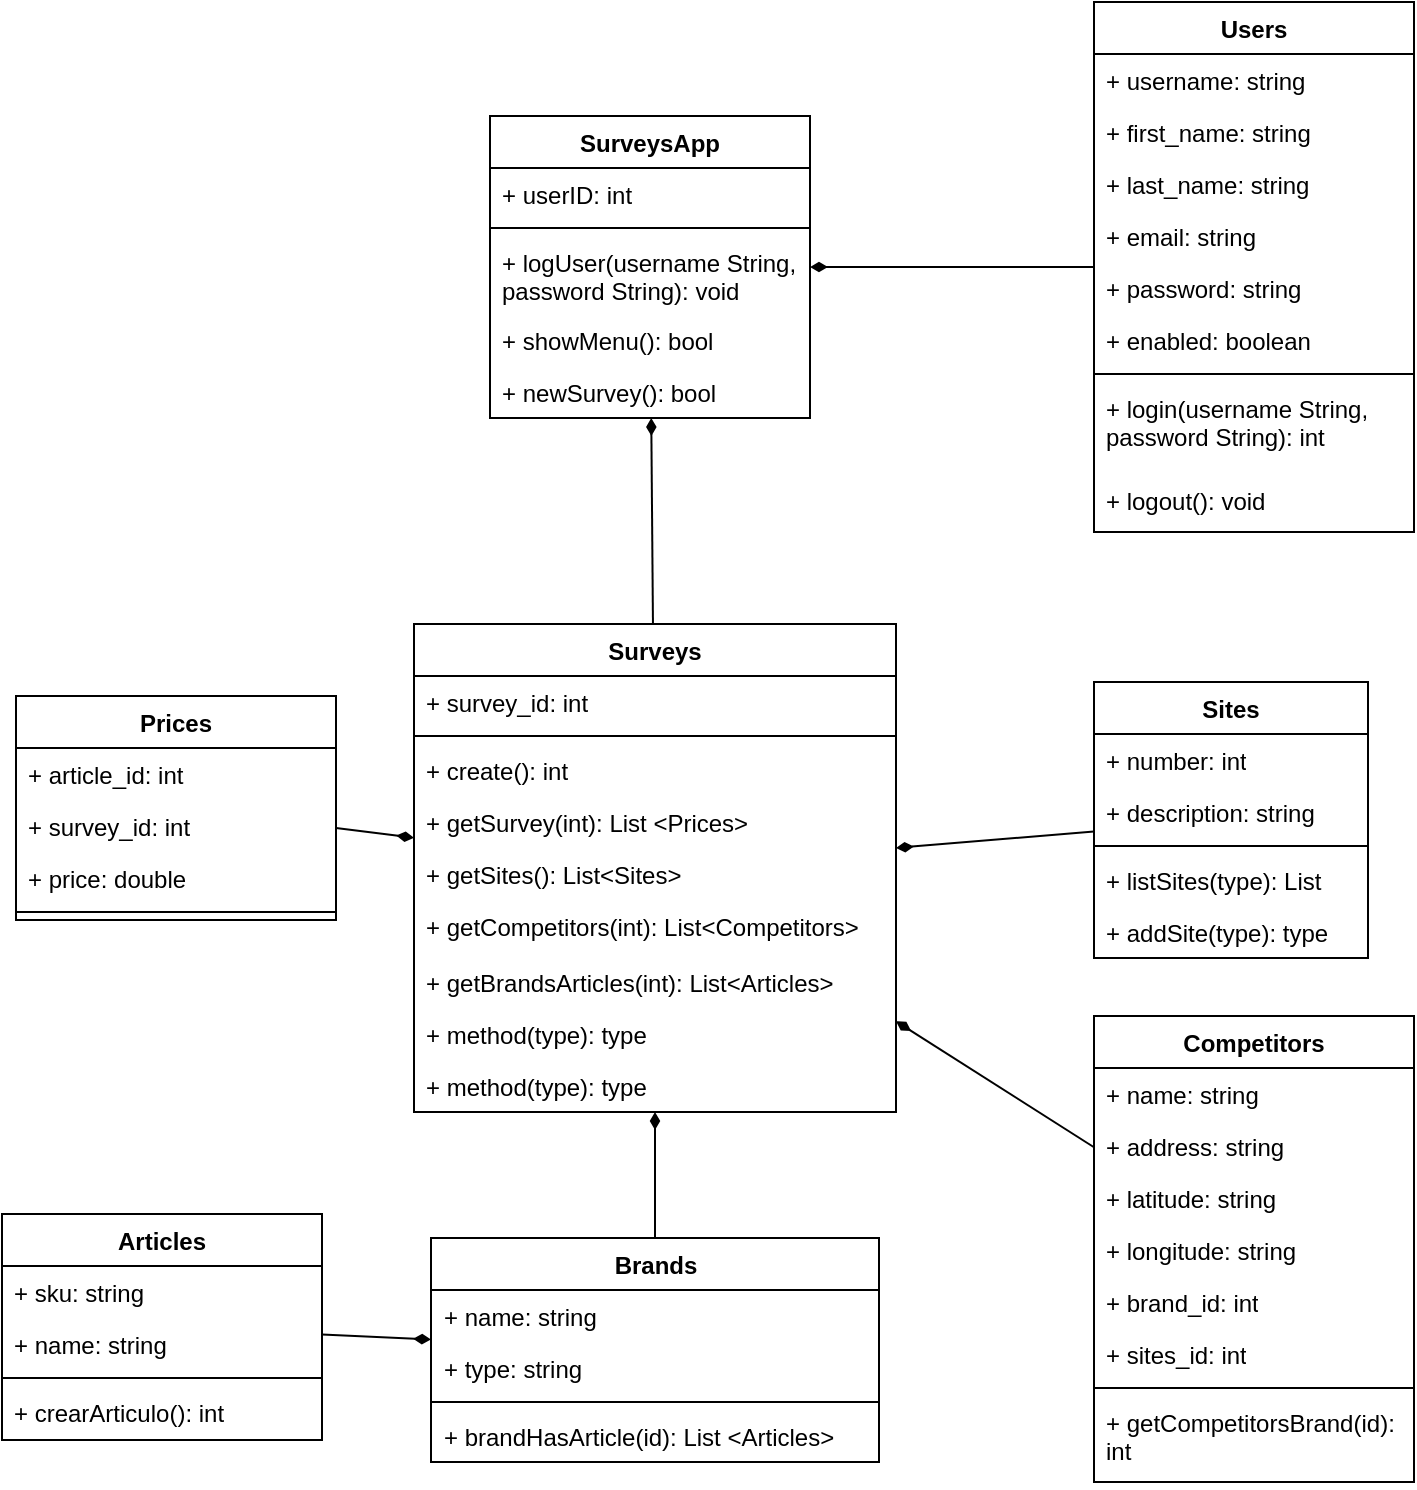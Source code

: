 <mxfile version="24.7.16">
  <diagram name="Página-1" id="CTo-NQfOwgLuIsPbYcQu">
    <mxGraphModel dx="1701" dy="1348" grid="0" gridSize="10" guides="1" tooltips="1" connect="1" arrows="1" fold="1" page="0" pageScale="1" pageWidth="827" pageHeight="1169" math="0" shadow="0">
      <root>
        <mxCell id="0" />
        <mxCell id="1" parent="0" />
        <mxCell id="8L9yfN48BzI6VtHQ_48d-1" value="Surveys" style="swimlane;fontStyle=1;align=center;verticalAlign=top;childLayout=stackLayout;horizontal=1;startSize=26;horizontalStack=0;resizeParent=1;resizeParentMax=0;resizeLast=0;collapsible=1;marginBottom=0;whiteSpace=wrap;html=1;" parent="1" vertex="1">
          <mxGeometry x="-293" y="96" width="241" height="244" as="geometry" />
        </mxCell>
        <mxCell id="8L9yfN48BzI6VtHQ_48d-2" value="+ survey_id: int" style="text;strokeColor=none;fillColor=none;align=left;verticalAlign=top;spacingLeft=4;spacingRight=4;overflow=hidden;rotatable=0;points=[[0,0.5],[1,0.5]];portConstraint=eastwest;whiteSpace=wrap;html=1;" parent="8L9yfN48BzI6VtHQ_48d-1" vertex="1">
          <mxGeometry y="26" width="241" height="26" as="geometry" />
        </mxCell>
        <mxCell id="8L9yfN48BzI6VtHQ_48d-3" value="" style="line;strokeWidth=1;fillColor=none;align=left;verticalAlign=middle;spacingTop=-1;spacingLeft=3;spacingRight=3;rotatable=0;labelPosition=right;points=[];portConstraint=eastwest;strokeColor=inherit;" parent="8L9yfN48BzI6VtHQ_48d-1" vertex="1">
          <mxGeometry y="52" width="241" height="8" as="geometry" />
        </mxCell>
        <mxCell id="8L9yfN48BzI6VtHQ_48d-4" value="+ create(): int" style="text;strokeColor=none;fillColor=none;align=left;verticalAlign=top;spacingLeft=4;spacingRight=4;overflow=hidden;rotatable=0;points=[[0,0.5],[1,0.5]];portConstraint=eastwest;whiteSpace=wrap;html=1;" parent="8L9yfN48BzI6VtHQ_48d-1" vertex="1">
          <mxGeometry y="60" width="241" height="26" as="geometry" />
        </mxCell>
        <mxCell id="wmeQKVlpqXdMZzNfLxXZ-26" value="+ getSurvey(int): List &amp;lt;Prices&amp;gt;" style="text;strokeColor=none;fillColor=none;align=left;verticalAlign=top;spacingLeft=4;spacingRight=4;overflow=hidden;rotatable=0;points=[[0,0.5],[1,0.5]];portConstraint=eastwest;whiteSpace=wrap;html=1;" parent="8L9yfN48BzI6VtHQ_48d-1" vertex="1">
          <mxGeometry y="86" width="241" height="26" as="geometry" />
        </mxCell>
        <mxCell id="wmeQKVlpqXdMZzNfLxXZ-27" value="+ getSites(): List&amp;lt;Sites&amp;gt;" style="text;strokeColor=none;fillColor=none;align=left;verticalAlign=top;spacingLeft=4;spacingRight=4;overflow=hidden;rotatable=0;points=[[0,0.5],[1,0.5]];portConstraint=eastwest;whiteSpace=wrap;html=1;" parent="8L9yfN48BzI6VtHQ_48d-1" vertex="1">
          <mxGeometry y="112" width="241" height="26" as="geometry" />
        </mxCell>
        <mxCell id="wmeQKVlpqXdMZzNfLxXZ-28" value="+ getCompetitors(int): List&amp;lt;Competitors&amp;gt;" style="text;strokeColor=none;fillColor=none;align=left;verticalAlign=top;spacingLeft=4;spacingRight=4;overflow=hidden;rotatable=0;points=[[0,0.5],[1,0.5]];portConstraint=eastwest;whiteSpace=wrap;html=1;" parent="8L9yfN48BzI6VtHQ_48d-1" vertex="1">
          <mxGeometry y="138" width="241" height="28" as="geometry" />
        </mxCell>
        <mxCell id="50KNkE4EOE2CRhl1W9CX-40" value="+ getBrandsArticles(int): List&amp;lt;Articles&amp;gt;" style="text;strokeColor=none;fillColor=none;align=left;verticalAlign=top;spacingLeft=4;spacingRight=4;overflow=hidden;rotatable=0;points=[[0,0.5],[1,0.5]];portConstraint=eastwest;whiteSpace=wrap;html=1;" vertex="1" parent="8L9yfN48BzI6VtHQ_48d-1">
          <mxGeometry y="166" width="241" height="26" as="geometry" />
        </mxCell>
        <mxCell id="50KNkE4EOE2CRhl1W9CX-41" value="+ method(type): type" style="text;strokeColor=none;fillColor=none;align=left;verticalAlign=top;spacingLeft=4;spacingRight=4;overflow=hidden;rotatable=0;points=[[0,0.5],[1,0.5]];portConstraint=eastwest;whiteSpace=wrap;html=1;" vertex="1" parent="8L9yfN48BzI6VtHQ_48d-1">
          <mxGeometry y="192" width="241" height="26" as="geometry" />
        </mxCell>
        <mxCell id="50KNkE4EOE2CRhl1W9CX-42" value="+ method(type): type" style="text;strokeColor=none;fillColor=none;align=left;verticalAlign=top;spacingLeft=4;spacingRight=4;overflow=hidden;rotatable=0;points=[[0,0.5],[1,0.5]];portConstraint=eastwest;whiteSpace=wrap;html=1;" vertex="1" parent="8L9yfN48BzI6VtHQ_48d-1">
          <mxGeometry y="218" width="241" height="26" as="geometry" />
        </mxCell>
        <mxCell id="wmeQKVlpqXdMZzNfLxXZ-2" value="Sites" style="swimlane;fontStyle=1;align=center;verticalAlign=top;childLayout=stackLayout;horizontal=1;startSize=26;horizontalStack=0;resizeParent=1;resizeParentMax=0;resizeLast=0;collapsible=1;marginBottom=0;whiteSpace=wrap;html=1;" parent="1" vertex="1">
          <mxGeometry x="47" y="125" width="137" height="138" as="geometry" />
        </mxCell>
        <mxCell id="wmeQKVlpqXdMZzNfLxXZ-3" value="+ number: int" style="text;strokeColor=none;fillColor=none;align=left;verticalAlign=top;spacingLeft=4;spacingRight=4;overflow=hidden;rotatable=0;points=[[0,0.5],[1,0.5]];portConstraint=eastwest;whiteSpace=wrap;html=1;" parent="wmeQKVlpqXdMZzNfLxXZ-2" vertex="1">
          <mxGeometry y="26" width="137" height="26" as="geometry" />
        </mxCell>
        <mxCell id="50KNkE4EOE2CRhl1W9CX-15" value="+ description: string" style="text;strokeColor=none;fillColor=none;align=left;verticalAlign=top;spacingLeft=4;spacingRight=4;overflow=hidden;rotatable=0;points=[[0,0.5],[1,0.5]];portConstraint=eastwest;whiteSpace=wrap;html=1;" vertex="1" parent="wmeQKVlpqXdMZzNfLxXZ-2">
          <mxGeometry y="52" width="137" height="26" as="geometry" />
        </mxCell>
        <mxCell id="wmeQKVlpqXdMZzNfLxXZ-4" value="" style="line;strokeWidth=1;fillColor=none;align=left;verticalAlign=middle;spacingTop=-1;spacingLeft=3;spacingRight=3;rotatable=0;labelPosition=right;points=[];portConstraint=eastwest;strokeColor=inherit;" parent="wmeQKVlpqXdMZzNfLxXZ-2" vertex="1">
          <mxGeometry y="78" width="137" height="8" as="geometry" />
        </mxCell>
        <mxCell id="wmeQKVlpqXdMZzNfLxXZ-5" value="+ listSites(type): List" style="text;strokeColor=none;fillColor=none;align=left;verticalAlign=top;spacingLeft=4;spacingRight=4;overflow=hidden;rotatable=0;points=[[0,0.5],[1,0.5]];portConstraint=eastwest;whiteSpace=wrap;html=1;" parent="wmeQKVlpqXdMZzNfLxXZ-2" vertex="1">
          <mxGeometry y="86" width="137" height="26" as="geometry" />
        </mxCell>
        <mxCell id="50KNkE4EOE2CRhl1W9CX-31" value="+ addSite(type): type" style="text;strokeColor=none;fillColor=none;align=left;verticalAlign=top;spacingLeft=4;spacingRight=4;overflow=hidden;rotatable=0;points=[[0,0.5],[1,0.5]];portConstraint=eastwest;whiteSpace=wrap;html=1;" vertex="1" parent="wmeQKVlpqXdMZzNfLxXZ-2">
          <mxGeometry y="112" width="137" height="26" as="geometry" />
        </mxCell>
        <mxCell id="wmeQKVlpqXdMZzNfLxXZ-6" value="Competitors" style="swimlane;fontStyle=1;align=center;verticalAlign=top;childLayout=stackLayout;horizontal=1;startSize=26;horizontalStack=0;resizeParent=1;resizeParentMax=0;resizeLast=0;collapsible=1;marginBottom=0;whiteSpace=wrap;html=1;" parent="1" vertex="1">
          <mxGeometry x="47" y="292" width="160" height="233" as="geometry" />
        </mxCell>
        <mxCell id="wmeQKVlpqXdMZzNfLxXZ-7" value="+ name: string" style="text;strokeColor=none;fillColor=none;align=left;verticalAlign=top;spacingLeft=4;spacingRight=4;overflow=hidden;rotatable=0;points=[[0,0.5],[1,0.5]];portConstraint=eastwest;whiteSpace=wrap;html=1;" parent="wmeQKVlpqXdMZzNfLxXZ-6" vertex="1">
          <mxGeometry y="26" width="160" height="26" as="geometry" />
        </mxCell>
        <mxCell id="50KNkE4EOE2CRhl1W9CX-19" value="+ address: string" style="text;strokeColor=none;fillColor=none;align=left;verticalAlign=top;spacingLeft=4;spacingRight=4;overflow=hidden;rotatable=0;points=[[0,0.5],[1,0.5]];portConstraint=eastwest;whiteSpace=wrap;html=1;" vertex="1" parent="wmeQKVlpqXdMZzNfLxXZ-6">
          <mxGeometry y="52" width="160" height="26" as="geometry" />
        </mxCell>
        <mxCell id="50KNkE4EOE2CRhl1W9CX-20" value="+ latitude: string" style="text;strokeColor=none;fillColor=none;align=left;verticalAlign=top;spacingLeft=4;spacingRight=4;overflow=hidden;rotatable=0;points=[[0,0.5],[1,0.5]];portConstraint=eastwest;whiteSpace=wrap;html=1;" vertex="1" parent="wmeQKVlpqXdMZzNfLxXZ-6">
          <mxGeometry y="78" width="160" height="26" as="geometry" />
        </mxCell>
        <mxCell id="50KNkE4EOE2CRhl1W9CX-21" value="+ longitude: string" style="text;strokeColor=none;fillColor=none;align=left;verticalAlign=top;spacingLeft=4;spacingRight=4;overflow=hidden;rotatable=0;points=[[0,0.5],[1,0.5]];portConstraint=eastwest;whiteSpace=wrap;html=1;" vertex="1" parent="wmeQKVlpqXdMZzNfLxXZ-6">
          <mxGeometry y="104" width="160" height="26" as="geometry" />
        </mxCell>
        <mxCell id="50KNkE4EOE2CRhl1W9CX-48" value="+ brand_id: int" style="text;strokeColor=none;fillColor=none;align=left;verticalAlign=top;spacingLeft=4;spacingRight=4;overflow=hidden;rotatable=0;points=[[0,0.5],[1,0.5]];portConstraint=eastwest;whiteSpace=wrap;html=1;" vertex="1" parent="wmeQKVlpqXdMZzNfLxXZ-6">
          <mxGeometry y="130" width="160" height="26" as="geometry" />
        </mxCell>
        <mxCell id="50KNkE4EOE2CRhl1W9CX-49" value="+ sites_id: int" style="text;strokeColor=none;fillColor=none;align=left;verticalAlign=top;spacingLeft=4;spacingRight=4;overflow=hidden;rotatable=0;points=[[0,0.5],[1,0.5]];portConstraint=eastwest;whiteSpace=wrap;html=1;" vertex="1" parent="wmeQKVlpqXdMZzNfLxXZ-6">
          <mxGeometry y="156" width="160" height="26" as="geometry" />
        </mxCell>
        <mxCell id="wmeQKVlpqXdMZzNfLxXZ-8" value="" style="line;strokeWidth=1;fillColor=none;align=left;verticalAlign=middle;spacingTop=-1;spacingLeft=3;spacingRight=3;rotatable=0;labelPosition=right;points=[];portConstraint=eastwest;strokeColor=inherit;" parent="wmeQKVlpqXdMZzNfLxXZ-6" vertex="1">
          <mxGeometry y="182" width="160" height="8" as="geometry" />
        </mxCell>
        <mxCell id="wmeQKVlpqXdMZzNfLxXZ-9" value="+ getCompetitorsBrand(id): int" style="text;strokeColor=none;fillColor=none;align=left;verticalAlign=top;spacingLeft=4;spacingRight=4;overflow=hidden;rotatable=0;points=[[0,0.5],[1,0.5]];portConstraint=eastwest;whiteSpace=wrap;html=1;" parent="wmeQKVlpqXdMZzNfLxXZ-6" vertex="1">
          <mxGeometry y="190" width="160" height="43" as="geometry" />
        </mxCell>
        <mxCell id="wmeQKVlpqXdMZzNfLxXZ-10" value="Brands&lt;span style=&quot;color: rgba(0, 0, 0, 0); font-family: monospace; font-size: 0px; font-weight: 400; text-align: start; text-wrap: nowrap;&quot;&gt;%3CmxGraphModel%3E%3Croot%3E%3CmxCell%20id%3D%220%22%2F%3E%3CmxCell%20id%3D%221%22%20parent%3D%220%22%2F%3E%3CmxCell%20id%3D%222%22%20value%3D%22Prices%22%20style%3D%22swimlane%3BfontStyle%3D1%3Balign%3Dcenter%3BverticalAlign%3Dtop%3BchildLayout%3DstackLayout%3Bhorizontal%3D1%3BstartSize%3D26%3BhorizontalStack%3D0%3BresizeParent%3D1%3BresizeParentMax%3D0%3BresizeLast%3D0%3Bcollapsible%3D1%3BmarginBottom%3D0%3BwhiteSpace%3Dwrap%3Bhtml%3D1%3B%22%20vertex%3D%221%22%20parent%3D%221%22%3E%3CmxGeometry%20x%3D%22180%22%20y%3D%22208%22%20width%3D%22160%22%20height%3D%2286%22%20as%3D%22geometry%22%2F%3E%3C%2FmxCell%3E%3CmxCell%20id%3D%223%22%20value%3D%22%2B%20field%3A%20type%22%20style%3D%22text%3BstrokeColor%3Dnone%3BfillColor%3Dnone%3Balign%3Dleft%3BverticalAlign%3Dtop%3BspacingLeft%3D4%3BspacingRight%3D4%3Boverflow%3Dhidden%3Brotatable%3D0%3Bpoints%3D%5B%5B0%2C0.5%5D%2C%5B1%2C0.5%5D%5D%3BportConstraint%3Deastwest%3BwhiteSpace%3Dwrap%3Bhtml%3D1%3B%22%20vertex%3D%221%22%20parent%3D%222%22%3E%3CmxGeometry%20y%3D%2226%22%20width%3D%22160%22%20height%3D%2226%22%20as%3D%22geometry%22%2F%3E%3C%2FmxCell%3E%3CmxCell%20id%3D%224%22%20value%3D%22%22%20style%3D%22line%3BstrokeWidth%3D1%3BfillColor%3Dnone%3Balign%3Dleft%3BverticalAlign%3Dmiddle%3BspacingTop%3D-1%3BspacingLeft%3D3%3BspacingRight%3D3%3Brotatable%3D0%3BlabelPosition%3Dright%3Bpoints%3D%5B%5D%3BportConstraint%3Deastwest%3BstrokeColor%3Dinherit%3B%22%20vertex%3D%221%22%20parent%3D%222%22%3E%3CmxGeometry%20y%3D%2252%22%20width%3D%22160%22%20height%3D%228%22%20as%3D%22geometry%22%2F%3E%3C%2FmxCell%3E%3CmxCell%20id%3D%225%22%20value%3D%22%2B%20method(type)%3A%20type%22%20style%3D%22text%3BstrokeColor%3Dnone%3BfillColor%3Dnone%3Balign%3Dleft%3BverticalAlign%3Dtop%3BspacingLeft%3D4%3BspacingRight%3D4%3Boverflow%3Dhidden%3Brotatable%3D0%3Bpoints%3D%5B%5B0%2C0.5%5D%2C%5B1%2C0.5%5D%5D%3BportConstraint%3Deastwest%3BwhiteSpace%3Dwrap%3Bhtml%3D1%3B%22%20vertex%3D%221%22%20parent%3D%222%22%3E%3CmxGeometry%20y%3D%2260%22%20width%3D%22160%22%20height%3D%2226%22%20as%3D%22geometry%22%2F%3E%3C%2FmxCell%3E%3C%2Froot%3E%3C%2FmxGraphModel%3E&lt;/span&gt;" style="swimlane;fontStyle=1;align=center;verticalAlign=top;childLayout=stackLayout;horizontal=1;startSize=26;horizontalStack=0;resizeParent=1;resizeParentMax=0;resizeLast=0;collapsible=1;marginBottom=0;whiteSpace=wrap;html=1;" parent="1" vertex="1">
          <mxGeometry x="-284.5" y="403" width="224" height="112" as="geometry" />
        </mxCell>
        <mxCell id="wmeQKVlpqXdMZzNfLxXZ-11" value="+ name: string" style="text;strokeColor=none;fillColor=none;align=left;verticalAlign=top;spacingLeft=4;spacingRight=4;overflow=hidden;rotatable=0;points=[[0,0.5],[1,0.5]];portConstraint=eastwest;whiteSpace=wrap;html=1;" parent="wmeQKVlpqXdMZzNfLxXZ-10" vertex="1">
          <mxGeometry y="26" width="224" height="26" as="geometry" />
        </mxCell>
        <mxCell id="50KNkE4EOE2CRhl1W9CX-10" value="+ type: string" style="text;strokeColor=none;fillColor=none;align=left;verticalAlign=top;spacingLeft=4;spacingRight=4;overflow=hidden;rotatable=0;points=[[0,0.5],[1,0.5]];portConstraint=eastwest;whiteSpace=wrap;html=1;" vertex="1" parent="wmeQKVlpqXdMZzNfLxXZ-10">
          <mxGeometry y="52" width="224" height="26" as="geometry" />
        </mxCell>
        <mxCell id="wmeQKVlpqXdMZzNfLxXZ-12" value="" style="line;strokeWidth=1;fillColor=none;align=left;verticalAlign=middle;spacingTop=-1;spacingLeft=3;spacingRight=3;rotatable=0;labelPosition=right;points=[];portConstraint=eastwest;strokeColor=inherit;" parent="wmeQKVlpqXdMZzNfLxXZ-10" vertex="1">
          <mxGeometry y="78" width="224" height="8" as="geometry" />
        </mxCell>
        <mxCell id="wmeQKVlpqXdMZzNfLxXZ-13" value="+ brandHasArticle(id): List &amp;lt;Articles&amp;gt;" style="text;strokeColor=none;fillColor=none;align=left;verticalAlign=top;spacingLeft=4;spacingRight=4;overflow=hidden;rotatable=0;points=[[0,0.5],[1,0.5]];portConstraint=eastwest;whiteSpace=wrap;html=1;" parent="wmeQKVlpqXdMZzNfLxXZ-10" vertex="1">
          <mxGeometry y="86" width="224" height="26" as="geometry" />
        </mxCell>
        <mxCell id="wmeQKVlpqXdMZzNfLxXZ-14" value="Articles" style="swimlane;fontStyle=1;align=center;verticalAlign=top;childLayout=stackLayout;horizontal=1;startSize=26;horizontalStack=0;resizeParent=1;resizeParentMax=0;resizeLast=0;collapsible=1;marginBottom=0;whiteSpace=wrap;html=1;" parent="1" vertex="1">
          <mxGeometry x="-499" y="391" width="160" height="113" as="geometry" />
        </mxCell>
        <mxCell id="50KNkE4EOE2CRhl1W9CX-8" value="+ sku: string" style="text;strokeColor=none;fillColor=none;align=left;verticalAlign=top;spacingLeft=4;spacingRight=4;overflow=hidden;rotatable=0;points=[[0,0.5],[1,0.5]];portConstraint=eastwest;whiteSpace=wrap;html=1;" vertex="1" parent="wmeQKVlpqXdMZzNfLxXZ-14">
          <mxGeometry y="26" width="160" height="26" as="geometry" />
        </mxCell>
        <mxCell id="50KNkE4EOE2CRhl1W9CX-9" value="+ name: string" style="text;strokeColor=none;fillColor=none;align=left;verticalAlign=top;spacingLeft=4;spacingRight=4;overflow=hidden;rotatable=0;points=[[0,0.5],[1,0.5]];portConstraint=eastwest;whiteSpace=wrap;html=1;" vertex="1" parent="wmeQKVlpqXdMZzNfLxXZ-14">
          <mxGeometry y="52" width="160" height="26" as="geometry" />
        </mxCell>
        <mxCell id="wmeQKVlpqXdMZzNfLxXZ-16" value="" style="line;strokeWidth=1;fillColor=none;align=left;verticalAlign=middle;spacingTop=-1;spacingLeft=3;spacingRight=3;rotatable=0;labelPosition=right;points=[];portConstraint=eastwest;strokeColor=inherit;" parent="wmeQKVlpqXdMZzNfLxXZ-14" vertex="1">
          <mxGeometry y="78" width="160" height="8" as="geometry" />
        </mxCell>
        <mxCell id="50KNkE4EOE2CRhl1W9CX-50" value="+ crearArticulo(): int" style="text;strokeColor=none;fillColor=none;align=left;verticalAlign=top;spacingLeft=4;spacingRight=4;overflow=hidden;rotatable=0;points=[[0,0.5],[1,0.5]];portConstraint=eastwest;whiteSpace=wrap;html=1;" vertex="1" parent="wmeQKVlpqXdMZzNfLxXZ-14">
          <mxGeometry y="86" width="160" height="27" as="geometry" />
        </mxCell>
        <mxCell id="wmeQKVlpqXdMZzNfLxXZ-18" value="Prices" style="swimlane;fontStyle=1;align=center;verticalAlign=top;childLayout=stackLayout;horizontal=1;startSize=26;horizontalStack=0;resizeParent=1;resizeParentMax=0;resizeLast=0;collapsible=1;marginBottom=0;whiteSpace=wrap;html=1;" parent="1" vertex="1">
          <mxGeometry x="-492" y="132" width="160" height="112" as="geometry" />
        </mxCell>
        <mxCell id="wmeQKVlpqXdMZzNfLxXZ-19" value="+ article_id: int" style="text;strokeColor=none;fillColor=none;align=left;verticalAlign=top;spacingLeft=4;spacingRight=4;overflow=hidden;rotatable=0;points=[[0,0.5],[1,0.5]];portConstraint=eastwest;whiteSpace=wrap;html=1;" parent="wmeQKVlpqXdMZzNfLxXZ-18" vertex="1">
          <mxGeometry y="26" width="160" height="26" as="geometry" />
        </mxCell>
        <mxCell id="50KNkE4EOE2CRhl1W9CX-38" value="+ survey_id: int" style="text;strokeColor=none;fillColor=none;align=left;verticalAlign=top;spacingLeft=4;spacingRight=4;overflow=hidden;rotatable=0;points=[[0,0.5],[1,0.5]];portConstraint=eastwest;whiteSpace=wrap;html=1;" vertex="1" parent="wmeQKVlpqXdMZzNfLxXZ-18">
          <mxGeometry y="52" width="160" height="26" as="geometry" />
        </mxCell>
        <mxCell id="50KNkE4EOE2CRhl1W9CX-39" value="+ price: double" style="text;strokeColor=none;fillColor=none;align=left;verticalAlign=top;spacingLeft=4;spacingRight=4;overflow=hidden;rotatable=0;points=[[0,0.5],[1,0.5]];portConstraint=eastwest;whiteSpace=wrap;html=1;" vertex="1" parent="wmeQKVlpqXdMZzNfLxXZ-18">
          <mxGeometry y="78" width="160" height="26" as="geometry" />
        </mxCell>
        <mxCell id="wmeQKVlpqXdMZzNfLxXZ-20" value="" style="line;strokeWidth=1;fillColor=none;align=left;verticalAlign=middle;spacingTop=-1;spacingLeft=3;spacingRight=3;rotatable=0;labelPosition=right;points=[];portConstraint=eastwest;strokeColor=inherit;" parent="wmeQKVlpqXdMZzNfLxXZ-18" vertex="1">
          <mxGeometry y="104" width="160" height="8" as="geometry" />
        </mxCell>
        <mxCell id="wmeQKVlpqXdMZzNfLxXZ-22" value="Users" style="swimlane;fontStyle=1;align=center;verticalAlign=top;childLayout=stackLayout;horizontal=1;startSize=26;horizontalStack=0;resizeParent=1;resizeParentMax=0;resizeLast=0;collapsible=1;marginBottom=0;whiteSpace=wrap;html=1;" parent="1" vertex="1">
          <mxGeometry x="47" y="-215" width="160" height="265" as="geometry" />
        </mxCell>
        <mxCell id="wmeQKVlpqXdMZzNfLxXZ-23" value="+ username: string" style="text;strokeColor=none;fillColor=none;align=left;verticalAlign=top;spacingLeft=4;spacingRight=4;overflow=hidden;rotatable=0;points=[[0,0.5],[1,0.5]];portConstraint=eastwest;whiteSpace=wrap;html=1;" parent="wmeQKVlpqXdMZzNfLxXZ-22" vertex="1">
          <mxGeometry y="26" width="160" height="26" as="geometry" />
        </mxCell>
        <mxCell id="50KNkE4EOE2CRhl1W9CX-1" value="+ first_name: string" style="text;strokeColor=none;fillColor=none;align=left;verticalAlign=top;spacingLeft=4;spacingRight=4;overflow=hidden;rotatable=0;points=[[0,0.5],[1,0.5]];portConstraint=eastwest;whiteSpace=wrap;html=1;" vertex="1" parent="wmeQKVlpqXdMZzNfLxXZ-22">
          <mxGeometry y="52" width="160" height="26" as="geometry" />
        </mxCell>
        <mxCell id="50KNkE4EOE2CRhl1W9CX-2" value="+ last_name: string" style="text;strokeColor=none;fillColor=none;align=left;verticalAlign=top;spacingLeft=4;spacingRight=4;overflow=hidden;rotatable=0;points=[[0,0.5],[1,0.5]];portConstraint=eastwest;whiteSpace=wrap;html=1;" vertex="1" parent="wmeQKVlpqXdMZzNfLxXZ-22">
          <mxGeometry y="78" width="160" height="26" as="geometry" />
        </mxCell>
        <mxCell id="50KNkE4EOE2CRhl1W9CX-3" value="+ email: string" style="text;strokeColor=none;fillColor=none;align=left;verticalAlign=top;spacingLeft=4;spacingRight=4;overflow=hidden;rotatable=0;points=[[0,0.5],[1,0.5]];portConstraint=eastwest;whiteSpace=wrap;html=1;" vertex="1" parent="wmeQKVlpqXdMZzNfLxXZ-22">
          <mxGeometry y="104" width="160" height="26" as="geometry" />
        </mxCell>
        <mxCell id="50KNkE4EOE2CRhl1W9CX-7" value="+ password: string" style="text;strokeColor=none;fillColor=none;align=left;verticalAlign=top;spacingLeft=4;spacingRight=4;overflow=hidden;rotatable=0;points=[[0,0.5],[1,0.5]];portConstraint=eastwest;whiteSpace=wrap;html=1;" vertex="1" parent="wmeQKVlpqXdMZzNfLxXZ-22">
          <mxGeometry y="130" width="160" height="26" as="geometry" />
        </mxCell>
        <mxCell id="50KNkE4EOE2CRhl1W9CX-16" value="+ enabled: boolean" style="text;strokeColor=none;fillColor=none;align=left;verticalAlign=top;spacingLeft=4;spacingRight=4;overflow=hidden;rotatable=0;points=[[0,0.5],[1,0.5]];portConstraint=eastwest;whiteSpace=wrap;html=1;" vertex="1" parent="wmeQKVlpqXdMZzNfLxXZ-22">
          <mxGeometry y="156" width="160" height="26" as="geometry" />
        </mxCell>
        <mxCell id="wmeQKVlpqXdMZzNfLxXZ-24" value="" style="line;strokeWidth=1;fillColor=none;align=left;verticalAlign=middle;spacingTop=-1;spacingLeft=3;spacingRight=3;rotatable=0;labelPosition=right;points=[];portConstraint=eastwest;strokeColor=inherit;" parent="wmeQKVlpqXdMZzNfLxXZ-22" vertex="1">
          <mxGeometry y="182" width="160" height="8" as="geometry" />
        </mxCell>
        <mxCell id="wmeQKVlpqXdMZzNfLxXZ-25" value="+ login(username String, password String): int" style="text;strokeColor=none;fillColor=none;align=left;verticalAlign=top;spacingLeft=4;spacingRight=4;overflow=hidden;rotatable=0;points=[[0,0.5],[1,0.5]];portConstraint=eastwest;whiteSpace=wrap;html=1;" parent="wmeQKVlpqXdMZzNfLxXZ-22" vertex="1">
          <mxGeometry y="190" width="160" height="46" as="geometry" />
        </mxCell>
        <mxCell id="50KNkE4EOE2CRhl1W9CX-17" value="+ logout(): void" style="text;strokeColor=none;fillColor=none;align=left;verticalAlign=top;spacingLeft=4;spacingRight=4;overflow=hidden;rotatable=0;points=[[0,0.5],[1,0.5]];portConstraint=eastwest;whiteSpace=wrap;html=1;" vertex="1" parent="wmeQKVlpqXdMZzNfLxXZ-22">
          <mxGeometry y="236" width="160" height="29" as="geometry" />
        </mxCell>
        <mxCell id="50KNkE4EOE2CRhl1W9CX-28" style="rounded=0;orthogonalLoop=1;jettySize=auto;html=1;endArrow=none;endFill=0;startArrow=diamondThin;startFill=1;" edge="1" parent="1" source="50KNkE4EOE2CRhl1W9CX-24" target="wmeQKVlpqXdMZzNfLxXZ-22">
          <mxGeometry relative="1" as="geometry" />
        </mxCell>
        <mxCell id="50KNkE4EOE2CRhl1W9CX-24" value="SurveysApp" style="swimlane;fontStyle=1;align=center;verticalAlign=top;childLayout=stackLayout;horizontal=1;startSize=26;horizontalStack=0;resizeParent=1;resizeParentMax=0;resizeLast=0;collapsible=1;marginBottom=0;whiteSpace=wrap;html=1;" vertex="1" parent="1">
          <mxGeometry x="-255" y="-158" width="160" height="151" as="geometry" />
        </mxCell>
        <mxCell id="50KNkE4EOE2CRhl1W9CX-25" value="+ userID: int" style="text;strokeColor=none;fillColor=none;align=left;verticalAlign=top;spacingLeft=4;spacingRight=4;overflow=hidden;rotatable=0;points=[[0,0.5],[1,0.5]];portConstraint=eastwest;whiteSpace=wrap;html=1;" vertex="1" parent="50KNkE4EOE2CRhl1W9CX-24">
          <mxGeometry y="26" width="160" height="26" as="geometry" />
        </mxCell>
        <mxCell id="50KNkE4EOE2CRhl1W9CX-26" value="" style="line;strokeWidth=1;fillColor=none;align=left;verticalAlign=middle;spacingTop=-1;spacingLeft=3;spacingRight=3;rotatable=0;labelPosition=right;points=[];portConstraint=eastwest;strokeColor=inherit;" vertex="1" parent="50KNkE4EOE2CRhl1W9CX-24">
          <mxGeometry y="52" width="160" height="8" as="geometry" />
        </mxCell>
        <mxCell id="50KNkE4EOE2CRhl1W9CX-27" value="+ logUser(username String, password String): void" style="text;strokeColor=none;fillColor=none;align=left;verticalAlign=top;spacingLeft=4;spacingRight=4;overflow=hidden;rotatable=0;points=[[0,0.5],[1,0.5]];portConstraint=eastwest;whiteSpace=wrap;html=1;" vertex="1" parent="50KNkE4EOE2CRhl1W9CX-24">
          <mxGeometry y="60" width="160" height="39" as="geometry" />
        </mxCell>
        <mxCell id="50KNkE4EOE2CRhl1W9CX-29" value="+ showMenu(): bool" style="text;strokeColor=none;fillColor=none;align=left;verticalAlign=top;spacingLeft=4;spacingRight=4;overflow=hidden;rotatable=0;points=[[0,0.5],[1,0.5]];portConstraint=eastwest;whiteSpace=wrap;html=1;" vertex="1" parent="50KNkE4EOE2CRhl1W9CX-24">
          <mxGeometry y="99" width="160" height="26" as="geometry" />
        </mxCell>
        <mxCell id="50KNkE4EOE2CRhl1W9CX-32" value="+ newSurvey(): bool" style="text;strokeColor=none;fillColor=none;align=left;verticalAlign=top;spacingLeft=4;spacingRight=4;overflow=hidden;rotatable=0;points=[[0,0.5],[1,0.5]];portConstraint=eastwest;whiteSpace=wrap;html=1;" vertex="1" parent="50KNkE4EOE2CRhl1W9CX-24">
          <mxGeometry y="125" width="160" height="26" as="geometry" />
        </mxCell>
        <mxCell id="50KNkE4EOE2CRhl1W9CX-36" style="rounded=0;orthogonalLoop=1;jettySize=auto;html=1;endArrow=none;endFill=0;startArrow=diamondThin;startFill=1;" edge="1" parent="1" source="50KNkE4EOE2CRhl1W9CX-24" target="8L9yfN48BzI6VtHQ_48d-1">
          <mxGeometry relative="1" as="geometry">
            <mxPoint x="-101" y="38" as="sourcePoint" />
            <mxPoint x="332" y="54" as="targetPoint" />
          </mxGeometry>
        </mxCell>
        <mxCell id="50KNkE4EOE2CRhl1W9CX-37" style="rounded=0;orthogonalLoop=1;jettySize=auto;html=1;endArrow=none;endFill=0;startArrow=diamondThin;startFill=1;" edge="1" parent="1" source="8L9yfN48BzI6VtHQ_48d-1" target="wmeQKVlpqXdMZzNfLxXZ-18">
          <mxGeometry relative="1" as="geometry">
            <mxPoint x="-174" y="59" as="sourcePoint" />
            <mxPoint x="-152" y="279" as="targetPoint" />
          </mxGeometry>
        </mxCell>
        <mxCell id="50KNkE4EOE2CRhl1W9CX-43" style="rounded=0;orthogonalLoop=1;jettySize=auto;html=1;endArrow=none;endFill=0;startArrow=diamondThin;startFill=1;" edge="1" parent="1" source="8L9yfN48BzI6VtHQ_48d-1" target="wmeQKVlpqXdMZzNfLxXZ-2">
          <mxGeometry relative="1" as="geometry">
            <mxPoint x="-39" y="408" as="sourcePoint" />
            <mxPoint x="127" y="422" as="targetPoint" />
          </mxGeometry>
        </mxCell>
        <mxCell id="50KNkE4EOE2CRhl1W9CX-45" style="rounded=0;orthogonalLoop=1;jettySize=auto;html=1;endArrow=none;endFill=0;startArrow=diamondThin;startFill=1;" edge="1" parent="1" source="wmeQKVlpqXdMZzNfLxXZ-10" target="wmeQKVlpqXdMZzNfLxXZ-14">
          <mxGeometry relative="1" as="geometry">
            <mxPoint x="-39" y="423" as="sourcePoint" />
            <mxPoint x="112" y="448" as="targetPoint" />
          </mxGeometry>
        </mxCell>
        <mxCell id="50KNkE4EOE2CRhl1W9CX-46" style="rounded=0;orthogonalLoop=1;jettySize=auto;html=1;endArrow=none;endFill=0;startArrow=diamondThin;startFill=1;" edge="1" parent="1" source="8L9yfN48BzI6VtHQ_48d-1" target="wmeQKVlpqXdMZzNfLxXZ-6">
          <mxGeometry relative="1" as="geometry">
            <mxPoint x="591" y="397" as="sourcePoint" />
            <mxPoint x="433" y="557" as="targetPoint" />
          </mxGeometry>
        </mxCell>
        <mxCell id="50KNkE4EOE2CRhl1W9CX-47" style="rounded=0;orthogonalLoop=1;jettySize=auto;html=1;endArrow=none;endFill=0;startArrow=diamondThin;startFill=1;" edge="1" parent="1" source="8L9yfN48BzI6VtHQ_48d-1" target="wmeQKVlpqXdMZzNfLxXZ-10">
          <mxGeometry relative="1" as="geometry">
            <mxPoint x="215" y="258" as="sourcePoint" />
            <mxPoint x="326" y="308" as="targetPoint" />
          </mxGeometry>
        </mxCell>
      </root>
    </mxGraphModel>
  </diagram>
</mxfile>
